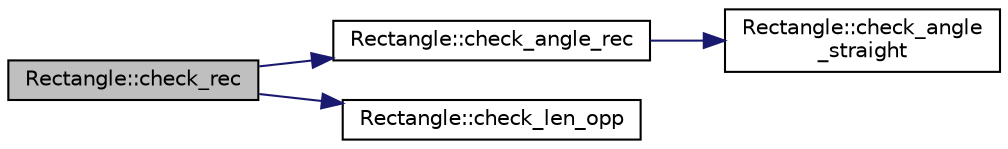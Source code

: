 digraph "Rectangle::check_rec"
{
 // LATEX_PDF_SIZE
  edge [fontname="Helvetica",fontsize="10",labelfontname="Helvetica",labelfontsize="10"];
  node [fontname="Helvetica",fontsize="10",shape=record];
  rankdir="LR";
  Node1 [label="Rectangle::check_rec",height=0.2,width=0.4,color="black", fillcolor="grey75", style="filled", fontcolor="black",tooltip=" "];
  Node1 -> Node2 [color="midnightblue",fontsize="10",style="solid",fontname="Helvetica"];
  Node2 [label="Rectangle::check_angle_rec",height=0.2,width=0.4,color="black", fillcolor="white", style="filled",URL="$class_rectangle.html#a889b30a8bed407b62bfaf71e99316072",tooltip=" "];
  Node2 -> Node3 [color="midnightblue",fontsize="10",style="solid",fontname="Helvetica"];
  Node3 [label="Rectangle::check_angle\l_straight",height=0.2,width=0.4,color="black", fillcolor="white", style="filled",URL="$class_rectangle.html#af460673d51166643cc86948388b3edc3",tooltip=" "];
  Node1 -> Node4 [color="midnightblue",fontsize="10",style="solid",fontname="Helvetica"];
  Node4 [label="Rectangle::check_len_opp",height=0.2,width=0.4,color="black", fillcolor="white", style="filled",URL="$class_rectangle.html#a8cec5b810189f61ab48e800641a591ec",tooltip=" "];
}
